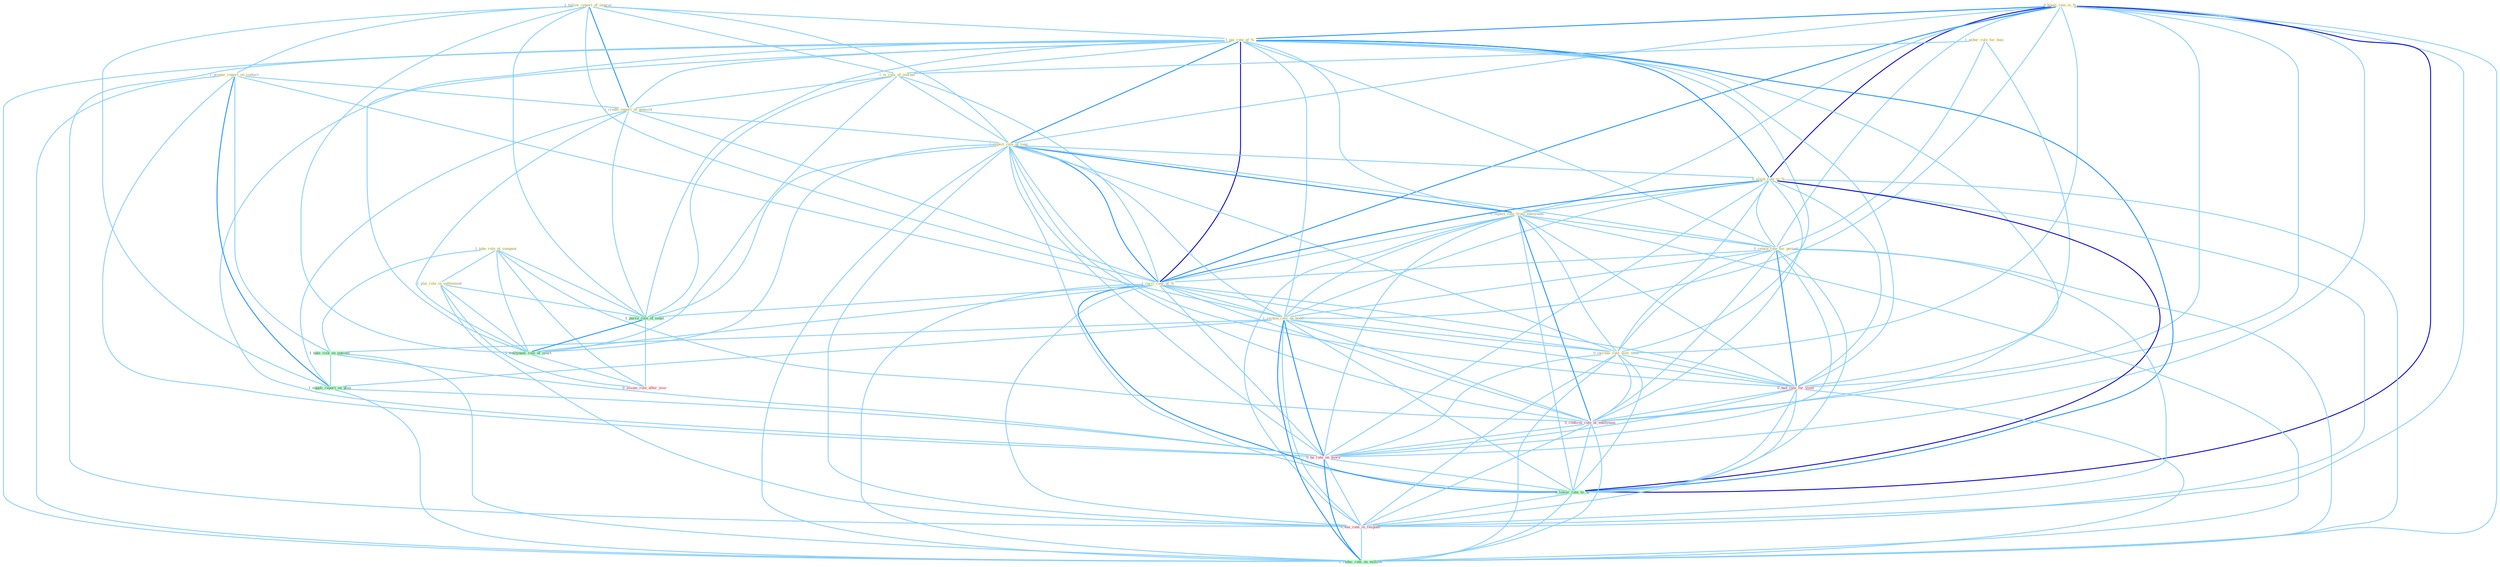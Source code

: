 Graph G{ 
    node
    [shape=polygon,style=filled,width=.5,height=.06,color="#BDFCC9",fixedsize=true,fontsize=4,
    fontcolor="#2f4f4f"];
    {node
    [color="#ffffe0", fontcolor="#8b7d6b"] "0_boost_rate_to_% " "1_follow_report_of_improv " "1_pai_rate_of_% " "1_usher_rule_for_busi " "1_is_rule_of_journal " "1_prepar_report_on_contact " "1_take_role_at_compani " "1_credit_report_of_genocid " "1_expect_rate_of_loan " "0_slash_rate_to_% " "0_expect_rate_from_entitynam " "0_retain_rate_for_period " "1_plai_role_in_settlement " "1_carri_rate_of_% " "1_reckon_rate_on_bond " "0_increas_rate_over_time "}
{node [color="#fff0f5", fontcolor="#b22222"] "0_had_rate_for_yield " "0_confirm_rate_at_entitynam " "0_ha_rate_on_morn " "0_eas_rate_in_respons " "0_assum_role_after_year "}
edge [color="#B0E2FF"];

	"0_boost_rate_to_% " -- "1_pai_rate_of_% " [w="2", color="#1e90ff" , len=0.8];
	"0_boost_rate_to_% " -- "1_expect_rate_of_loan " [w="1", color="#87cefa" ];
	"0_boost_rate_to_% " -- "0_slash_rate_to_% " [w="3", color="#0000cd" , len=0.6];
	"0_boost_rate_to_% " -- "0_expect_rate_from_entitynam " [w="1", color="#87cefa" ];
	"0_boost_rate_to_% " -- "0_retain_rate_for_period " [w="1", color="#87cefa" ];
	"0_boost_rate_to_% " -- "1_carri_rate_of_% " [w="2", color="#1e90ff" , len=0.8];
	"0_boost_rate_to_% " -- "1_reckon_rate_on_bond " [w="1", color="#87cefa" ];
	"0_boost_rate_to_% " -- "0_increas_rate_over_time " [w="1", color="#87cefa" ];
	"0_boost_rate_to_% " -- "0_had_rate_for_yield " [w="1", color="#87cefa" ];
	"0_boost_rate_to_% " -- "0_confirm_rate_at_entitynam " [w="1", color="#87cefa" ];
	"0_boost_rate_to_% " -- "0_ha_rate_on_morn " [w="1", color="#87cefa" ];
	"0_boost_rate_to_% " -- "0_lower_rate_to_% " [w="3", color="#0000cd" , len=0.6];
	"0_boost_rate_to_% " -- "0_eas_rate_in_respons " [w="1", color="#87cefa" ];
	"0_boost_rate_to_% " -- "1_reduc_rate_on_million " [w="1", color="#87cefa" ];
	"1_follow_report_of_improv " -- "1_pai_rate_of_% " [w="1", color="#87cefa" ];
	"1_follow_report_of_improv " -- "1_is_rule_of_journal " [w="1", color="#87cefa" ];
	"1_follow_report_of_improv " -- "1_prepar_report_on_contact " [w="1", color="#87cefa" ];
	"1_follow_report_of_improv " -- "1_credit_report_of_genocid " [w="2", color="#1e90ff" , len=0.8];
	"1_follow_report_of_improv " -- "1_expect_rate_of_loan " [w="1", color="#87cefa" ];
	"1_follow_report_of_improv " -- "1_carri_rate_of_% " [w="1", color="#87cefa" ];
	"1_follow_report_of_improv " -- "1_pursu_role_of_senat " [w="1", color="#87cefa" ];
	"1_follow_report_of_improv " -- "1_suppli_report_on_plan " [w="1", color="#87cefa" ];
	"1_follow_report_of_improv " -- "1_entitynam_role_of_court " [w="1", color="#87cefa" ];
	"1_pai_rate_of_% " -- "1_is_rule_of_journal " [w="1", color="#87cefa" ];
	"1_pai_rate_of_% " -- "1_credit_report_of_genocid " [w="1", color="#87cefa" ];
	"1_pai_rate_of_% " -- "1_expect_rate_of_loan " [w="2", color="#1e90ff" , len=0.8];
	"1_pai_rate_of_% " -- "0_slash_rate_to_% " [w="2", color="#1e90ff" , len=0.8];
	"1_pai_rate_of_% " -- "0_expect_rate_from_entitynam " [w="1", color="#87cefa" ];
	"1_pai_rate_of_% " -- "0_retain_rate_for_period " [w="1", color="#87cefa" ];
	"1_pai_rate_of_% " -- "1_carri_rate_of_% " [w="3", color="#0000cd" , len=0.6];
	"1_pai_rate_of_% " -- "1_reckon_rate_on_bond " [w="1", color="#87cefa" ];
	"1_pai_rate_of_% " -- "0_increas_rate_over_time " [w="1", color="#87cefa" ];
	"1_pai_rate_of_% " -- "1_pursu_role_of_senat " [w="1", color="#87cefa" ];
	"1_pai_rate_of_% " -- "0_had_rate_for_yield " [w="1", color="#87cefa" ];
	"1_pai_rate_of_% " -- "0_confirm_rate_at_entitynam " [w="1", color="#87cefa" ];
	"1_pai_rate_of_% " -- "0_ha_rate_on_morn " [w="1", color="#87cefa" ];
	"1_pai_rate_of_% " -- "1_entitynam_role_of_court " [w="1", color="#87cefa" ];
	"1_pai_rate_of_% " -- "0_lower_rate_to_% " [w="2", color="#1e90ff" , len=0.8];
	"1_pai_rate_of_% " -- "0_eas_rate_in_respons " [w="1", color="#87cefa" ];
	"1_pai_rate_of_% " -- "1_reduc_rate_on_million " [w="1", color="#87cefa" ];
	"1_usher_rule_for_busi " -- "1_is_rule_of_journal " [w="1", color="#87cefa" ];
	"1_usher_rule_for_busi " -- "0_retain_rate_for_period " [w="1", color="#87cefa" ];
	"1_usher_rule_for_busi " -- "0_had_rate_for_yield " [w="1", color="#87cefa" ];
	"1_is_rule_of_journal " -- "1_credit_report_of_genocid " [w="1", color="#87cefa" ];
	"1_is_rule_of_journal " -- "1_expect_rate_of_loan " [w="1", color="#87cefa" ];
	"1_is_rule_of_journal " -- "1_carri_rate_of_% " [w="1", color="#87cefa" ];
	"1_is_rule_of_journal " -- "1_pursu_role_of_senat " [w="1", color="#87cefa" ];
	"1_is_rule_of_journal " -- "1_entitynam_role_of_court " [w="1", color="#87cefa" ];
	"1_prepar_report_on_contact " -- "1_credit_report_of_genocid " [w="1", color="#87cefa" ];
	"1_prepar_report_on_contact " -- "1_reckon_rate_on_bond " [w="1", color="#87cefa" ];
	"1_prepar_report_on_contact " -- "1_take_risk_on_outcom " [w="1", color="#87cefa" ];
	"1_prepar_report_on_contact " -- "1_suppli_report_on_plan " [w="2", color="#1e90ff" , len=0.8];
	"1_prepar_report_on_contact " -- "0_ha_rate_on_morn " [w="1", color="#87cefa" ];
	"1_prepar_report_on_contact " -- "1_reduc_rate_on_million " [w="1", color="#87cefa" ];
	"1_take_role_at_compani " -- "1_plai_role_in_settlement " [w="1", color="#87cefa" ];
	"1_take_role_at_compani " -- "1_pursu_role_of_senat " [w="1", color="#87cefa" ];
	"1_take_role_at_compani " -- "1_take_risk_on_outcom " [w="1", color="#87cefa" ];
	"1_take_role_at_compani " -- "0_confirm_rate_at_entitynam " [w="1", color="#87cefa" ];
	"1_take_role_at_compani " -- "1_entitynam_role_of_court " [w="1", color="#87cefa" ];
	"1_take_role_at_compani " -- "0_assum_role_after_year " [w="1", color="#87cefa" ];
	"1_credit_report_of_genocid " -- "1_expect_rate_of_loan " [w="1", color="#87cefa" ];
	"1_credit_report_of_genocid " -- "1_carri_rate_of_% " [w="1", color="#87cefa" ];
	"1_credit_report_of_genocid " -- "1_pursu_role_of_senat " [w="1", color="#87cefa" ];
	"1_credit_report_of_genocid " -- "1_suppli_report_on_plan " [w="1", color="#87cefa" ];
	"1_credit_report_of_genocid " -- "1_entitynam_role_of_court " [w="1", color="#87cefa" ];
	"1_expect_rate_of_loan " -- "0_slash_rate_to_% " [w="1", color="#87cefa" ];
	"1_expect_rate_of_loan " -- "0_expect_rate_from_entitynam " [w="2", color="#1e90ff" , len=0.8];
	"1_expect_rate_of_loan " -- "0_retain_rate_for_period " [w="1", color="#87cefa" ];
	"1_expect_rate_of_loan " -- "1_carri_rate_of_% " [w="2", color="#1e90ff" , len=0.8];
	"1_expect_rate_of_loan " -- "1_reckon_rate_on_bond " [w="1", color="#87cefa" ];
	"1_expect_rate_of_loan " -- "0_increas_rate_over_time " [w="1", color="#87cefa" ];
	"1_expect_rate_of_loan " -- "1_pursu_role_of_senat " [w="1", color="#87cefa" ];
	"1_expect_rate_of_loan " -- "0_had_rate_for_yield " [w="1", color="#87cefa" ];
	"1_expect_rate_of_loan " -- "0_confirm_rate_at_entitynam " [w="1", color="#87cefa" ];
	"1_expect_rate_of_loan " -- "0_ha_rate_on_morn " [w="1", color="#87cefa" ];
	"1_expect_rate_of_loan " -- "1_entitynam_role_of_court " [w="1", color="#87cefa" ];
	"1_expect_rate_of_loan " -- "0_lower_rate_to_% " [w="1", color="#87cefa" ];
	"1_expect_rate_of_loan " -- "0_eas_rate_in_respons " [w="1", color="#87cefa" ];
	"1_expect_rate_of_loan " -- "1_reduc_rate_on_million " [w="1", color="#87cefa" ];
	"0_slash_rate_to_% " -- "0_expect_rate_from_entitynam " [w="1", color="#87cefa" ];
	"0_slash_rate_to_% " -- "0_retain_rate_for_period " [w="1", color="#87cefa" ];
	"0_slash_rate_to_% " -- "1_carri_rate_of_% " [w="2", color="#1e90ff" , len=0.8];
	"0_slash_rate_to_% " -- "1_reckon_rate_on_bond " [w="1", color="#87cefa" ];
	"0_slash_rate_to_% " -- "0_increas_rate_over_time " [w="1", color="#87cefa" ];
	"0_slash_rate_to_% " -- "0_had_rate_for_yield " [w="1", color="#87cefa" ];
	"0_slash_rate_to_% " -- "0_confirm_rate_at_entitynam " [w="1", color="#87cefa" ];
	"0_slash_rate_to_% " -- "0_ha_rate_on_morn " [w="1", color="#87cefa" ];
	"0_slash_rate_to_% " -- "0_lower_rate_to_% " [w="3", color="#0000cd" , len=0.6];
	"0_slash_rate_to_% " -- "0_eas_rate_in_respons " [w="1", color="#87cefa" ];
	"0_slash_rate_to_% " -- "1_reduc_rate_on_million " [w="1", color="#87cefa" ];
	"0_expect_rate_from_entitynam " -- "0_retain_rate_for_period " [w="1", color="#87cefa" ];
	"0_expect_rate_from_entitynam " -- "1_carri_rate_of_% " [w="1", color="#87cefa" ];
	"0_expect_rate_from_entitynam " -- "1_reckon_rate_on_bond " [w="1", color="#87cefa" ];
	"0_expect_rate_from_entitynam " -- "0_increas_rate_over_time " [w="1", color="#87cefa" ];
	"0_expect_rate_from_entitynam " -- "0_had_rate_for_yield " [w="1", color="#87cefa" ];
	"0_expect_rate_from_entitynam " -- "0_confirm_rate_at_entitynam " [w="2", color="#1e90ff" , len=0.8];
	"0_expect_rate_from_entitynam " -- "0_ha_rate_on_morn " [w="1", color="#87cefa" ];
	"0_expect_rate_from_entitynam " -- "0_lower_rate_to_% " [w="1", color="#87cefa" ];
	"0_expect_rate_from_entitynam " -- "0_eas_rate_in_respons " [w="1", color="#87cefa" ];
	"0_expect_rate_from_entitynam " -- "1_reduc_rate_on_million " [w="1", color="#87cefa" ];
	"0_retain_rate_for_period " -- "1_carri_rate_of_% " [w="1", color="#87cefa" ];
	"0_retain_rate_for_period " -- "1_reckon_rate_on_bond " [w="1", color="#87cefa" ];
	"0_retain_rate_for_period " -- "0_increas_rate_over_time " [w="1", color="#87cefa" ];
	"0_retain_rate_for_period " -- "0_had_rate_for_yield " [w="2", color="#1e90ff" , len=0.8];
	"0_retain_rate_for_period " -- "0_confirm_rate_at_entitynam " [w="1", color="#87cefa" ];
	"0_retain_rate_for_period " -- "0_ha_rate_on_morn " [w="1", color="#87cefa" ];
	"0_retain_rate_for_period " -- "0_lower_rate_to_% " [w="1", color="#87cefa" ];
	"0_retain_rate_for_period " -- "0_eas_rate_in_respons " [w="1", color="#87cefa" ];
	"0_retain_rate_for_period " -- "1_reduc_rate_on_million " [w="1", color="#87cefa" ];
	"1_plai_role_in_settlement " -- "1_pursu_role_of_senat " [w="1", color="#87cefa" ];
	"1_plai_role_in_settlement " -- "1_entitynam_role_of_court " [w="1", color="#87cefa" ];
	"1_plai_role_in_settlement " -- "0_eas_rate_in_respons " [w="1", color="#87cefa" ];
	"1_plai_role_in_settlement " -- "0_assum_role_after_year " [w="1", color="#87cefa" ];
	"1_carri_rate_of_% " -- "1_reckon_rate_on_bond " [w="1", color="#87cefa" ];
	"1_carri_rate_of_% " -- "0_increas_rate_over_time " [w="1", color="#87cefa" ];
	"1_carri_rate_of_% " -- "1_pursu_role_of_senat " [w="1", color="#87cefa" ];
	"1_carri_rate_of_% " -- "0_had_rate_for_yield " [w="1", color="#87cefa" ];
	"1_carri_rate_of_% " -- "0_confirm_rate_at_entitynam " [w="1", color="#87cefa" ];
	"1_carri_rate_of_% " -- "0_ha_rate_on_morn " [w="1", color="#87cefa" ];
	"1_carri_rate_of_% " -- "1_entitynam_role_of_court " [w="1", color="#87cefa" ];
	"1_carri_rate_of_% " -- "0_lower_rate_to_% " [w="2", color="#1e90ff" , len=0.8];
	"1_carri_rate_of_% " -- "0_eas_rate_in_respons " [w="1", color="#87cefa" ];
	"1_carri_rate_of_% " -- "1_reduc_rate_on_million " [w="1", color="#87cefa" ];
	"1_reckon_rate_on_bond " -- "0_increas_rate_over_time " [w="1", color="#87cefa" ];
	"1_reckon_rate_on_bond " -- "1_take_risk_on_outcom " [w="1", color="#87cefa" ];
	"1_reckon_rate_on_bond " -- "1_suppli_report_on_plan " [w="1", color="#87cefa" ];
	"1_reckon_rate_on_bond " -- "0_had_rate_for_yield " [w="1", color="#87cefa" ];
	"1_reckon_rate_on_bond " -- "0_confirm_rate_at_entitynam " [w="1", color="#87cefa" ];
	"1_reckon_rate_on_bond " -- "0_ha_rate_on_morn " [w="2", color="#1e90ff" , len=0.8];
	"1_reckon_rate_on_bond " -- "0_lower_rate_to_% " [w="1", color="#87cefa" ];
	"1_reckon_rate_on_bond " -- "0_eas_rate_in_respons " [w="1", color="#87cefa" ];
	"1_reckon_rate_on_bond " -- "1_reduc_rate_on_million " [w="2", color="#1e90ff" , len=0.8];
	"0_increas_rate_over_time " -- "0_had_rate_for_yield " [w="1", color="#87cefa" ];
	"0_increas_rate_over_time " -- "0_confirm_rate_at_entitynam " [w="1", color="#87cefa" ];
	"0_increas_rate_over_time " -- "0_ha_rate_on_morn " [w="1", color="#87cefa" ];
	"0_increas_rate_over_time " -- "0_lower_rate_to_% " [w="1", color="#87cefa" ];
	"0_increas_rate_over_time " -- "0_eas_rate_in_respons " [w="1", color="#87cefa" ];
	"0_increas_rate_over_time " -- "1_reduc_rate_on_million " [w="1", color="#87cefa" ];
	"1_pursu_role_of_senat " -- "1_entitynam_role_of_court " [w="2", color="#1e90ff" , len=0.8];
	"1_pursu_role_of_senat " -- "0_assum_role_after_year " [w="1", color="#87cefa" ];
	"1_take_risk_on_outcom " -- "1_suppli_report_on_plan " [w="1", color="#87cefa" ];
	"1_take_risk_on_outcom " -- "0_ha_rate_on_morn " [w="1", color="#87cefa" ];
	"1_take_risk_on_outcom " -- "1_reduc_rate_on_million " [w="1", color="#87cefa" ];
	"1_suppli_report_on_plan " -- "0_ha_rate_on_morn " [w="1", color="#87cefa" ];
	"1_suppli_report_on_plan " -- "1_reduc_rate_on_million " [w="1", color="#87cefa" ];
	"0_had_rate_for_yield " -- "0_confirm_rate_at_entitynam " [w="1", color="#87cefa" ];
	"0_had_rate_for_yield " -- "0_ha_rate_on_morn " [w="1", color="#87cefa" ];
	"0_had_rate_for_yield " -- "0_lower_rate_to_% " [w="1", color="#87cefa" ];
	"0_had_rate_for_yield " -- "0_eas_rate_in_respons " [w="1", color="#87cefa" ];
	"0_had_rate_for_yield " -- "1_reduc_rate_on_million " [w="1", color="#87cefa" ];
	"0_confirm_rate_at_entitynam " -- "0_ha_rate_on_morn " [w="1", color="#87cefa" ];
	"0_confirm_rate_at_entitynam " -- "0_lower_rate_to_% " [w="1", color="#87cefa" ];
	"0_confirm_rate_at_entitynam " -- "0_eas_rate_in_respons " [w="1", color="#87cefa" ];
	"0_confirm_rate_at_entitynam " -- "1_reduc_rate_on_million " [w="1", color="#87cefa" ];
	"0_ha_rate_on_morn " -- "0_lower_rate_to_% " [w="1", color="#87cefa" ];
	"0_ha_rate_on_morn " -- "0_eas_rate_in_respons " [w="1", color="#87cefa" ];
	"0_ha_rate_on_morn " -- "1_reduc_rate_on_million " [w="2", color="#1e90ff" , len=0.8];
	"1_entitynam_role_of_court " -- "0_assum_role_after_year " [w="1", color="#87cefa" ];
	"0_lower_rate_to_% " -- "0_eas_rate_in_respons " [w="1", color="#87cefa" ];
	"0_lower_rate_to_% " -- "1_reduc_rate_on_million " [w="1", color="#87cefa" ];
	"0_eas_rate_in_respons " -- "1_reduc_rate_on_million " [w="1", color="#87cefa" ];
}